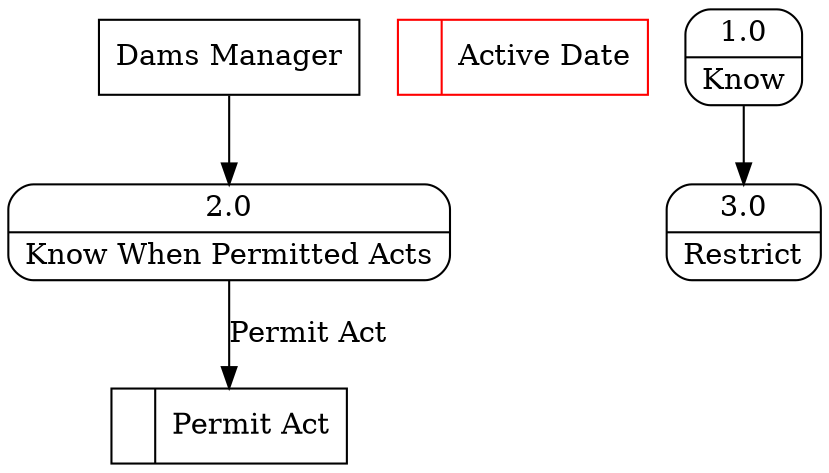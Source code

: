 digraph dfd2{ 
node[shape=record]
200 [label="<f0>  |<f1> Permit Act " ];
201 [label="<f0>  |<f1> Active Date " color=red];
202 [label="Dams Manager" shape=box];
203 [label="{<f0> 1.0|<f1> Know }" shape=Mrecord];
204 [label="{<f0> 2.0|<f1> Know When Permitted Acts }" shape=Mrecord];
205 [label="{<f0> 3.0|<f1> Restrict }" shape=Mrecord];
202 -> 204
203 -> 205
204 -> 200 [label="Permit Act"]
}